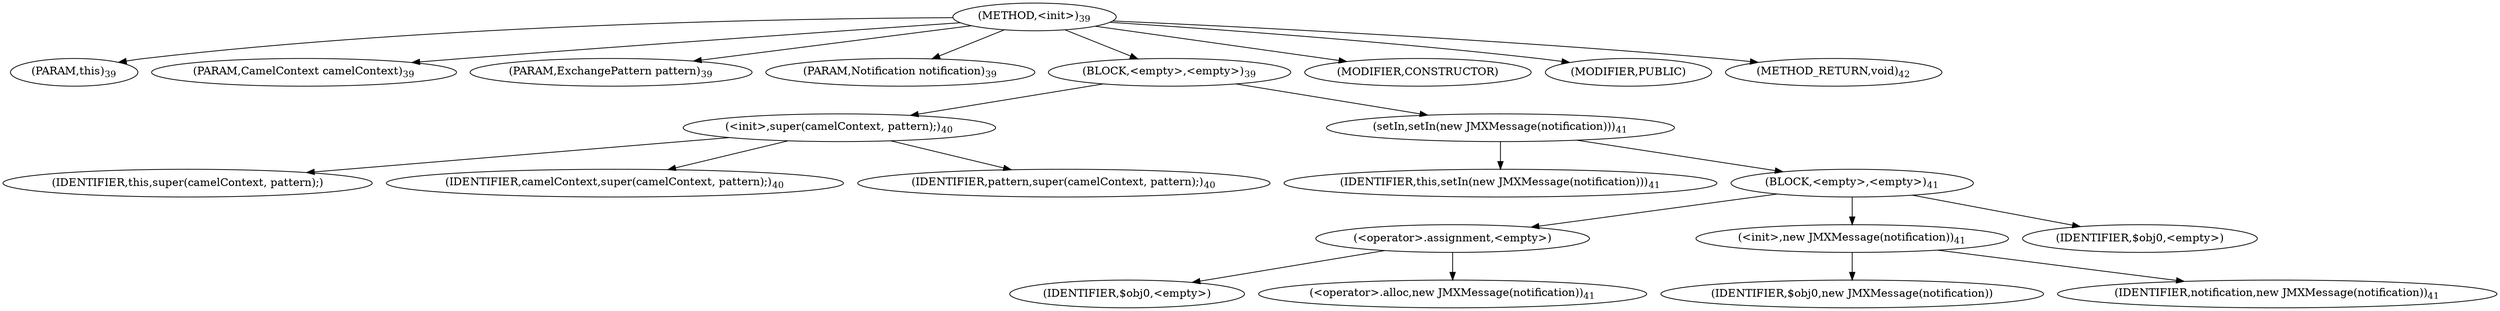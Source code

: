 digraph "&lt;init&gt;" {  
"8" [label = <(METHOD,&lt;init&gt;)<SUB>39</SUB>> ]
"4" [label = <(PARAM,this)<SUB>39</SUB>> ]
"9" [label = <(PARAM,CamelContext camelContext)<SUB>39</SUB>> ]
"10" [label = <(PARAM,ExchangePattern pattern)<SUB>39</SUB>> ]
"11" [label = <(PARAM,Notification notification)<SUB>39</SUB>> ]
"12" [label = <(BLOCK,&lt;empty&gt;,&lt;empty&gt;)<SUB>39</SUB>> ]
"13" [label = <(&lt;init&gt;,super(camelContext, pattern);)<SUB>40</SUB>> ]
"3" [label = <(IDENTIFIER,this,super(camelContext, pattern);)> ]
"14" [label = <(IDENTIFIER,camelContext,super(camelContext, pattern);)<SUB>40</SUB>> ]
"15" [label = <(IDENTIFIER,pattern,super(camelContext, pattern);)<SUB>40</SUB>> ]
"16" [label = <(setIn,setIn(new JMXMessage(notification)))<SUB>41</SUB>> ]
"5" [label = <(IDENTIFIER,this,setIn(new JMXMessage(notification)))<SUB>41</SUB>> ]
"17" [label = <(BLOCK,&lt;empty&gt;,&lt;empty&gt;)<SUB>41</SUB>> ]
"18" [label = <(&lt;operator&gt;.assignment,&lt;empty&gt;)> ]
"19" [label = <(IDENTIFIER,$obj0,&lt;empty&gt;)> ]
"20" [label = <(&lt;operator&gt;.alloc,new JMXMessage(notification))<SUB>41</SUB>> ]
"21" [label = <(&lt;init&gt;,new JMXMessage(notification))<SUB>41</SUB>> ]
"22" [label = <(IDENTIFIER,$obj0,new JMXMessage(notification))> ]
"23" [label = <(IDENTIFIER,notification,new JMXMessage(notification))<SUB>41</SUB>> ]
"24" [label = <(IDENTIFIER,$obj0,&lt;empty&gt;)> ]
"25" [label = <(MODIFIER,CONSTRUCTOR)> ]
"26" [label = <(MODIFIER,PUBLIC)> ]
"27" [label = <(METHOD_RETURN,void)<SUB>42</SUB>> ]
  "8" -> "4" 
  "8" -> "9" 
  "8" -> "10" 
  "8" -> "11" 
  "8" -> "12" 
  "8" -> "25" 
  "8" -> "26" 
  "8" -> "27" 
  "12" -> "13" 
  "12" -> "16" 
  "13" -> "3" 
  "13" -> "14" 
  "13" -> "15" 
  "16" -> "5" 
  "16" -> "17" 
  "17" -> "18" 
  "17" -> "21" 
  "17" -> "24" 
  "18" -> "19" 
  "18" -> "20" 
  "21" -> "22" 
  "21" -> "23" 
}

